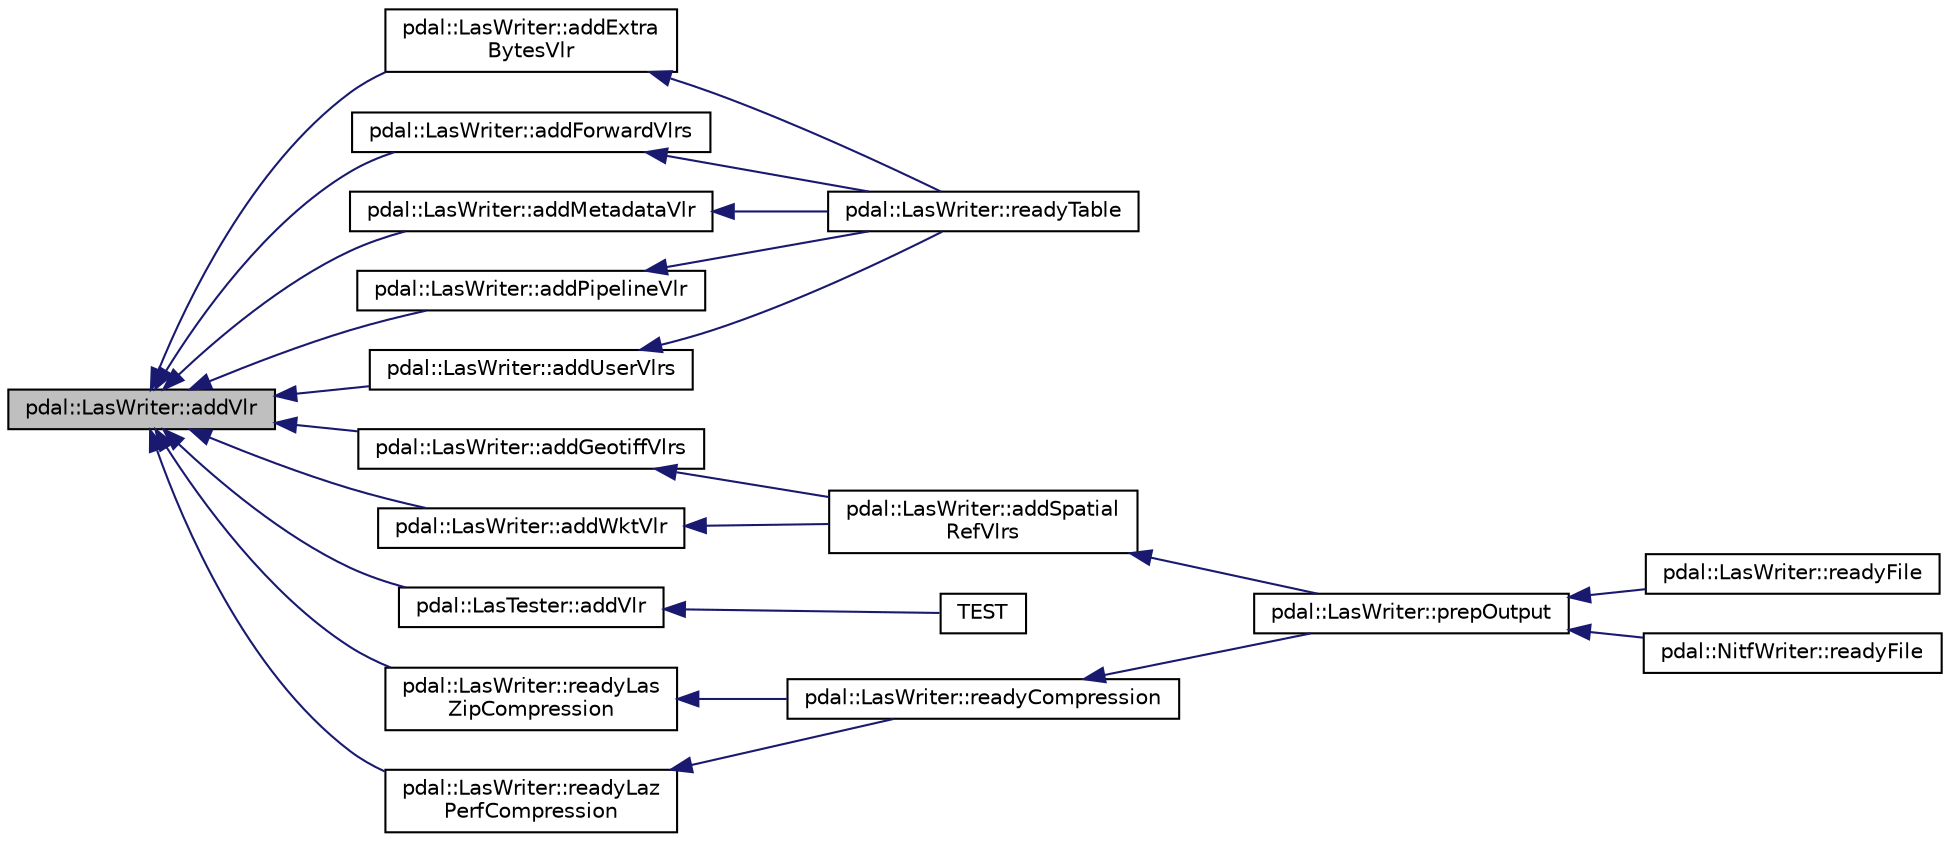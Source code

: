 digraph "pdal::LasWriter::addVlr"
{
  edge [fontname="Helvetica",fontsize="10",labelfontname="Helvetica",labelfontsize="10"];
  node [fontname="Helvetica",fontsize="10",shape=record];
  rankdir="LR";
  Node1 [label="pdal::LasWriter::addVlr",height=0.2,width=0.4,color="black", fillcolor="grey75", style="filled", fontcolor="black"];
  Node1 -> Node2 [dir="back",color="midnightblue",fontsize="10",style="solid",fontname="Helvetica"];
  Node2 [label="pdal::LasWriter::addExtra\lBytesVlr",height=0.2,width=0.4,color="black", fillcolor="white", style="filled",URL="$classpdal_1_1LasWriter.html#a27652d39c59f2b21099e787f1dce7686"];
  Node2 -> Node3 [dir="back",color="midnightblue",fontsize="10",style="solid",fontname="Helvetica"];
  Node3 [label="pdal::LasWriter::readyTable",height=0.2,width=0.4,color="black", fillcolor="white", style="filled",URL="$classpdal_1_1LasWriter.html#a2e5b4f04008d3784799d9e4ad029352a"];
  Node1 -> Node4 [dir="back",color="midnightblue",fontsize="10",style="solid",fontname="Helvetica"];
  Node4 [label="pdal::LasWriter::addForwardVlrs",height=0.2,width=0.4,color="black", fillcolor="white", style="filled",URL="$classpdal_1_1LasWriter.html#aabf75f7bd3615f00707fc687dc693d0f",tooltip="Add VLRs forwarded from the input. "];
  Node4 -> Node3 [dir="back",color="midnightblue",fontsize="10",style="solid",fontname="Helvetica"];
  Node1 -> Node5 [dir="back",color="midnightblue",fontsize="10",style="solid",fontname="Helvetica"];
  Node5 [label="pdal::LasWriter::addGeotiffVlrs",height=0.2,width=0.4,color="black", fillcolor="white", style="filled",URL="$classpdal_1_1LasWriter.html#a0c1cc85c9cb1374077acb693ef5d51d4"];
  Node5 -> Node6 [dir="back",color="midnightblue",fontsize="10",style="solid",fontname="Helvetica"];
  Node6 [label="pdal::LasWriter::addSpatial\lRefVlrs",height=0.2,width=0.4,color="black", fillcolor="white", style="filled",URL="$classpdal_1_1LasWriter.html#adc7f548939d9f79bed4a760c830b96ab"];
  Node6 -> Node7 [dir="back",color="midnightblue",fontsize="10",style="solid",fontname="Helvetica"];
  Node7 [label="pdal::LasWriter::prepOutput",height=0.2,width=0.4,color="black", fillcolor="white", style="filled",URL="$classpdal_1_1LasWriter.html#a76f6b960b128ccdb8e3e8db69eff445b"];
  Node7 -> Node8 [dir="back",color="midnightblue",fontsize="10",style="solid",fontname="Helvetica"];
  Node8 [label="pdal::LasWriter::readyFile",height=0.2,width=0.4,color="black", fillcolor="white", style="filled",URL="$classpdal_1_1LasWriter.html#a4b0ad482eac655fb22cf29717c04c6b3"];
  Node7 -> Node9 [dir="back",color="midnightblue",fontsize="10",style="solid",fontname="Helvetica"];
  Node9 [label="pdal::NitfWriter::readyFile",height=0.2,width=0.4,color="black", fillcolor="white", style="filled",URL="$classpdal_1_1NitfWriter.html#a34d932e82c5d6842ca515cc59281021e"];
  Node1 -> Node10 [dir="back",color="midnightblue",fontsize="10",style="solid",fontname="Helvetica"];
  Node10 [label="pdal::LasWriter::addMetadataVlr",height=0.2,width=0.4,color="black", fillcolor="white", style="filled",URL="$classpdal_1_1LasWriter.html#a8b3878dd632dd8a1eb0828acd1b06ca5"];
  Node10 -> Node3 [dir="back",color="midnightblue",fontsize="10",style="solid",fontname="Helvetica"];
  Node1 -> Node11 [dir="back",color="midnightblue",fontsize="10",style="solid",fontname="Helvetica"];
  Node11 [label="pdal::LasWriter::addPipelineVlr",height=0.2,width=0.4,color="black", fillcolor="white", style="filled",URL="$classpdal_1_1LasWriter.html#a84eddaac28c0c4954ebd4226b246ad4b"];
  Node11 -> Node3 [dir="back",color="midnightblue",fontsize="10",style="solid",fontname="Helvetica"];
  Node1 -> Node12 [dir="back",color="midnightblue",fontsize="10",style="solid",fontname="Helvetica"];
  Node12 [label="pdal::LasWriter::addUserVlrs",height=0.2,width=0.4,color="black", fillcolor="white", style="filled",URL="$classpdal_1_1LasWriter.html#acd9544d91246e45871281c600e414281"];
  Node12 -> Node3 [dir="back",color="midnightblue",fontsize="10",style="solid",fontname="Helvetica"];
  Node1 -> Node13 [dir="back",color="midnightblue",fontsize="10",style="solid",fontname="Helvetica"];
  Node13 [label="pdal::LasTester::addVlr",height=0.2,width=0.4,color="black", fillcolor="white", style="filled",URL="$classpdal_1_1LasTester.html#a4f471a780fddbea78d1012550a4c166c"];
  Node13 -> Node14 [dir="back",color="midnightblue",fontsize="10",style="solid",fontname="Helvetica"];
  Node14 [label="TEST",height=0.2,width=0.4,color="black", fillcolor="white", style="filled",URL="$LasWriterTest_8cpp.html#a194ee49f4db838355819eed18116c747"];
  Node1 -> Node15 [dir="back",color="midnightblue",fontsize="10",style="solid",fontname="Helvetica"];
  Node15 [label="pdal::LasWriter::addWktVlr",height=0.2,width=0.4,color="black", fillcolor="white", style="filled",URL="$classpdal_1_1LasWriter.html#aae9fb5ae73e737979f043e01ba768a52"];
  Node15 -> Node6 [dir="back",color="midnightblue",fontsize="10",style="solid",fontname="Helvetica"];
  Node1 -> Node16 [dir="back",color="midnightblue",fontsize="10",style="solid",fontname="Helvetica"];
  Node16 [label="pdal::LasWriter::readyLas\lZipCompression",height=0.2,width=0.4,color="black", fillcolor="white", style="filled",URL="$classpdal_1_1LasWriter.html#afd11eedcfe5ccf00fb49d58a51e9240f"];
  Node16 -> Node17 [dir="back",color="midnightblue",fontsize="10",style="solid",fontname="Helvetica"];
  Node17 [label="pdal::LasWriter::readyCompression",height=0.2,width=0.4,color="black", fillcolor="white", style="filled",URL="$classpdal_1_1LasWriter.html#af269ece8c078d1cb24c2352b594dfd78"];
  Node17 -> Node7 [dir="back",color="midnightblue",fontsize="10",style="solid",fontname="Helvetica"];
  Node1 -> Node18 [dir="back",color="midnightblue",fontsize="10",style="solid",fontname="Helvetica"];
  Node18 [label="pdal::LasWriter::readyLaz\lPerfCompression",height=0.2,width=0.4,color="black", fillcolor="white", style="filled",URL="$classpdal_1_1LasWriter.html#a44e5d4d914f396329c6eb19b5dc40d48"];
  Node18 -> Node17 [dir="back",color="midnightblue",fontsize="10",style="solid",fontname="Helvetica"];
}

